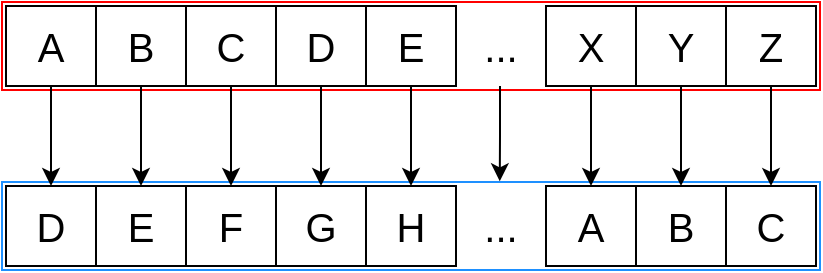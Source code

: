 <mxfile version="28.1.2">
  <diagram name="Page-1" id="DE558cIMODuHcayU18PG">
    <mxGraphModel dx="901" dy="366" grid="1" gridSize="10" guides="1" tooltips="1" connect="1" arrows="1" fold="1" page="1" pageScale="1" pageWidth="850" pageHeight="1100" math="0" shadow="0">
      <root>
        <mxCell id="0" />
        <mxCell id="1" parent="0" />
        <mxCell id="xQ8-l3OYiPr22vGl-wYF-2" value="" style="rounded=0;whiteSpace=wrap;html=1;strokeColor=light-dark(#1E90FF,#0000FF);" vertex="1" parent="1">
          <mxGeometry x="50" y="308" width="409" height="44" as="geometry" />
        </mxCell>
        <mxCell id="bjkUvZcgwg1lJS7RY962-25" value="" style="rounded=0;whiteSpace=wrap;html=1;strokeColor=light-dark(#FF0000,#FF0000);" parent="1" vertex="1">
          <mxGeometry x="50" y="218" width="409" height="44" as="geometry" />
        </mxCell>
        <mxCell id="xQ8-l3OYiPr22vGl-wYF-5" style="edgeStyle=orthogonalEdgeStyle;rounded=0;orthogonalLoop=1;jettySize=auto;html=1;entryX=0.5;entryY=0;entryDx=0;entryDy=0;" edge="1" parent="1" source="bjkUvZcgwg1lJS7RY962-1" target="bjkUvZcgwg1lJS7RY962-12">
          <mxGeometry relative="1" as="geometry" />
        </mxCell>
        <mxCell id="bjkUvZcgwg1lJS7RY962-1" value="&lt;font style=&quot;font-size: 20px;&quot;&gt;B&lt;/font&gt;" style="rounded=0;whiteSpace=wrap;html=1;" parent="1" vertex="1">
          <mxGeometry x="97" y="220" width="45" height="40" as="geometry" />
        </mxCell>
        <mxCell id="xQ8-l3OYiPr22vGl-wYF-6" style="edgeStyle=orthogonalEdgeStyle;rounded=0;orthogonalLoop=1;jettySize=auto;html=1;entryX=0.5;entryY=0;entryDx=0;entryDy=0;" edge="1" parent="1" source="bjkUvZcgwg1lJS7RY962-2" target="bjkUvZcgwg1lJS7RY962-13">
          <mxGeometry relative="1" as="geometry" />
        </mxCell>
        <mxCell id="bjkUvZcgwg1lJS7RY962-2" value="&lt;font style=&quot;font-size: 20px;&quot;&gt;C&lt;/font&gt;" style="rounded=0;whiteSpace=wrap;html=1;" parent="1" vertex="1">
          <mxGeometry x="142" y="220" width="45" height="40" as="geometry" />
        </mxCell>
        <mxCell id="xQ8-l3OYiPr22vGl-wYF-7" style="edgeStyle=orthogonalEdgeStyle;rounded=0;orthogonalLoop=1;jettySize=auto;html=1;entryX=0.5;entryY=0;entryDx=0;entryDy=0;" edge="1" parent="1" source="bjkUvZcgwg1lJS7RY962-3" target="bjkUvZcgwg1lJS7RY962-14">
          <mxGeometry relative="1" as="geometry" />
        </mxCell>
        <mxCell id="bjkUvZcgwg1lJS7RY962-3" value="&lt;font style=&quot;font-size: 20px;&quot;&gt;D&lt;/font&gt;" style="rounded=0;whiteSpace=wrap;html=1;" parent="1" vertex="1">
          <mxGeometry x="187" y="220" width="45" height="40" as="geometry" />
        </mxCell>
        <mxCell id="xQ8-l3OYiPr22vGl-wYF-8" style="edgeStyle=orthogonalEdgeStyle;rounded=0;orthogonalLoop=1;jettySize=auto;html=1;entryX=0.5;entryY=0;entryDx=0;entryDy=0;" edge="1" parent="1" source="bjkUvZcgwg1lJS7RY962-4" target="bjkUvZcgwg1lJS7RY962-15">
          <mxGeometry relative="1" as="geometry" />
        </mxCell>
        <mxCell id="bjkUvZcgwg1lJS7RY962-4" value="&lt;font style=&quot;font-size: 20px;&quot;&gt;E&lt;/font&gt;" style="rounded=0;whiteSpace=wrap;html=1;" parent="1" vertex="1">
          <mxGeometry x="232" y="220" width="45" height="40" as="geometry" />
        </mxCell>
        <mxCell id="xQ8-l3OYiPr22vGl-wYF-10" style="edgeStyle=orthogonalEdgeStyle;rounded=0;orthogonalLoop=1;jettySize=auto;html=1;entryX=0.5;entryY=0;entryDx=0;entryDy=0;" edge="1" parent="1" source="bjkUvZcgwg1lJS7RY962-6" target="bjkUvZcgwg1lJS7RY962-19">
          <mxGeometry relative="1" as="geometry" />
        </mxCell>
        <mxCell id="bjkUvZcgwg1lJS7RY962-6" value="&lt;font style=&quot;font-size: 20px;&quot;&gt;X&lt;/font&gt;" style="rounded=0;whiteSpace=wrap;html=1;" parent="1" vertex="1">
          <mxGeometry x="322" y="220" width="45" height="40" as="geometry" />
        </mxCell>
        <mxCell id="xQ8-l3OYiPr22vGl-wYF-11" style="edgeStyle=orthogonalEdgeStyle;rounded=0;orthogonalLoop=1;jettySize=auto;html=1;entryX=0.5;entryY=0;entryDx=0;entryDy=0;" edge="1" parent="1" source="bjkUvZcgwg1lJS7RY962-7" target="bjkUvZcgwg1lJS7RY962-10">
          <mxGeometry relative="1" as="geometry" />
        </mxCell>
        <mxCell id="bjkUvZcgwg1lJS7RY962-7" value="&lt;font style=&quot;font-size: 20px;&quot;&gt;Y&lt;/font&gt;" style="rounded=0;whiteSpace=wrap;html=1;" parent="1" vertex="1">
          <mxGeometry x="367" y="220" width="45" height="40" as="geometry" />
        </mxCell>
        <mxCell id="xQ8-l3OYiPr22vGl-wYF-12" style="edgeStyle=orthogonalEdgeStyle;rounded=0;orthogonalLoop=1;jettySize=auto;html=1;entryX=0.5;entryY=0;entryDx=0;entryDy=0;" edge="1" parent="1" source="bjkUvZcgwg1lJS7RY962-8" target="xQ8-l3OYiPr22vGl-wYF-1">
          <mxGeometry relative="1" as="geometry" />
        </mxCell>
        <mxCell id="bjkUvZcgwg1lJS7RY962-8" value="&lt;span style=&quot;font-size: 20px;&quot;&gt;Z&lt;/span&gt;" style="rounded=0;whiteSpace=wrap;html=1;" parent="1" vertex="1">
          <mxGeometry x="412" y="220" width="45" height="40" as="geometry" />
        </mxCell>
        <mxCell id="bjkUvZcgwg1lJS7RY962-9" value="&lt;font style=&quot;font-size: 20px;&quot;&gt;...&lt;/font&gt;" style="text;html=1;align=center;verticalAlign=middle;resizable=0;points=[];autosize=1;strokeColor=none;fillColor=none;" parent="1" vertex="1">
          <mxGeometry x="279" y="220" width="40" height="40" as="geometry" />
        </mxCell>
        <mxCell id="bjkUvZcgwg1lJS7RY962-10" value="&lt;font style=&quot;font-size: 20px;&quot;&gt;B&lt;/font&gt;" style="rounded=0;whiteSpace=wrap;html=1;" parent="1" vertex="1">
          <mxGeometry x="367" y="310" width="45" height="40" as="geometry" />
        </mxCell>
        <mxCell id="bjkUvZcgwg1lJS7RY962-11" value="&lt;font style=&quot;font-size: 20px;&quot;&gt;D&lt;/font&gt;" style="rounded=0;whiteSpace=wrap;html=1;" parent="1" vertex="1">
          <mxGeometry x="52" y="310" width="45" height="40" as="geometry" />
        </mxCell>
        <mxCell id="bjkUvZcgwg1lJS7RY962-12" value="&lt;font style=&quot;font-size: 20px;&quot;&gt;E&lt;/font&gt;" style="rounded=0;whiteSpace=wrap;html=1;" parent="1" vertex="1">
          <mxGeometry x="97" y="310" width="45" height="40" as="geometry" />
        </mxCell>
        <mxCell id="bjkUvZcgwg1lJS7RY962-13" value="&lt;font style=&quot;font-size: 20px;&quot;&gt;F&lt;/font&gt;" style="rounded=0;whiteSpace=wrap;html=1;" parent="1" vertex="1">
          <mxGeometry x="142" y="310" width="45" height="40" as="geometry" />
        </mxCell>
        <mxCell id="bjkUvZcgwg1lJS7RY962-14" value="&lt;span style=&quot;font-size: 20px;&quot;&gt;G&lt;/span&gt;" style="rounded=0;whiteSpace=wrap;html=1;" parent="1" vertex="1">
          <mxGeometry x="187" y="310" width="45" height="40" as="geometry" />
        </mxCell>
        <mxCell id="bjkUvZcgwg1lJS7RY962-15" value="&lt;font style=&quot;font-size: 20px;&quot;&gt;H&lt;/font&gt;" style="rounded=0;whiteSpace=wrap;html=1;" parent="1" vertex="1">
          <mxGeometry x="232" y="310" width="45" height="40" as="geometry" />
        </mxCell>
        <mxCell id="xQ8-l3OYiPr22vGl-wYF-4" style="edgeStyle=orthogonalEdgeStyle;rounded=0;orthogonalLoop=1;jettySize=auto;html=1;entryX=0.5;entryY=0;entryDx=0;entryDy=0;" edge="1" parent="1" source="bjkUvZcgwg1lJS7RY962-18" target="bjkUvZcgwg1lJS7RY962-11">
          <mxGeometry relative="1" as="geometry" />
        </mxCell>
        <mxCell id="bjkUvZcgwg1lJS7RY962-18" value="&lt;font style=&quot;font-size: 20px;&quot;&gt;A&lt;/font&gt;" style="rounded=0;whiteSpace=wrap;html=1;" parent="1" vertex="1">
          <mxGeometry x="52" y="220" width="45" height="40" as="geometry" />
        </mxCell>
        <mxCell id="bjkUvZcgwg1lJS7RY962-19" value="&lt;font style=&quot;font-size: 20px;&quot;&gt;A&lt;/font&gt;" style="rounded=0;whiteSpace=wrap;html=1;" parent="1" vertex="1">
          <mxGeometry x="322" y="310" width="45" height="40" as="geometry" />
        </mxCell>
        <mxCell id="xQ8-l3OYiPr22vGl-wYF-1" value="&lt;font style=&quot;font-size: 20px;&quot;&gt;C&lt;/font&gt;" style="rounded=0;whiteSpace=wrap;html=1;" vertex="1" parent="1">
          <mxGeometry x="412" y="310" width="45" height="40" as="geometry" />
        </mxCell>
        <mxCell id="xQ8-l3OYiPr22vGl-wYF-3" value="&lt;font style=&quot;font-size: 20px;&quot;&gt;...&lt;/font&gt;" style="text;html=1;align=center;verticalAlign=middle;resizable=0;points=[];autosize=1;strokeColor=none;fillColor=none;" vertex="1" parent="1">
          <mxGeometry x="279" y="310" width="40" height="40" as="geometry" />
        </mxCell>
        <mxCell id="xQ8-l3OYiPr22vGl-wYF-9" style="edgeStyle=orthogonalEdgeStyle;rounded=0;orthogonalLoop=1;jettySize=auto;html=1;entryX=0.497;entryY=-0.059;entryDx=0;entryDy=0;entryPerimeter=0;" edge="1" parent="1" source="bjkUvZcgwg1lJS7RY962-9" target="xQ8-l3OYiPr22vGl-wYF-3">
          <mxGeometry relative="1" as="geometry" />
        </mxCell>
      </root>
    </mxGraphModel>
  </diagram>
</mxfile>
